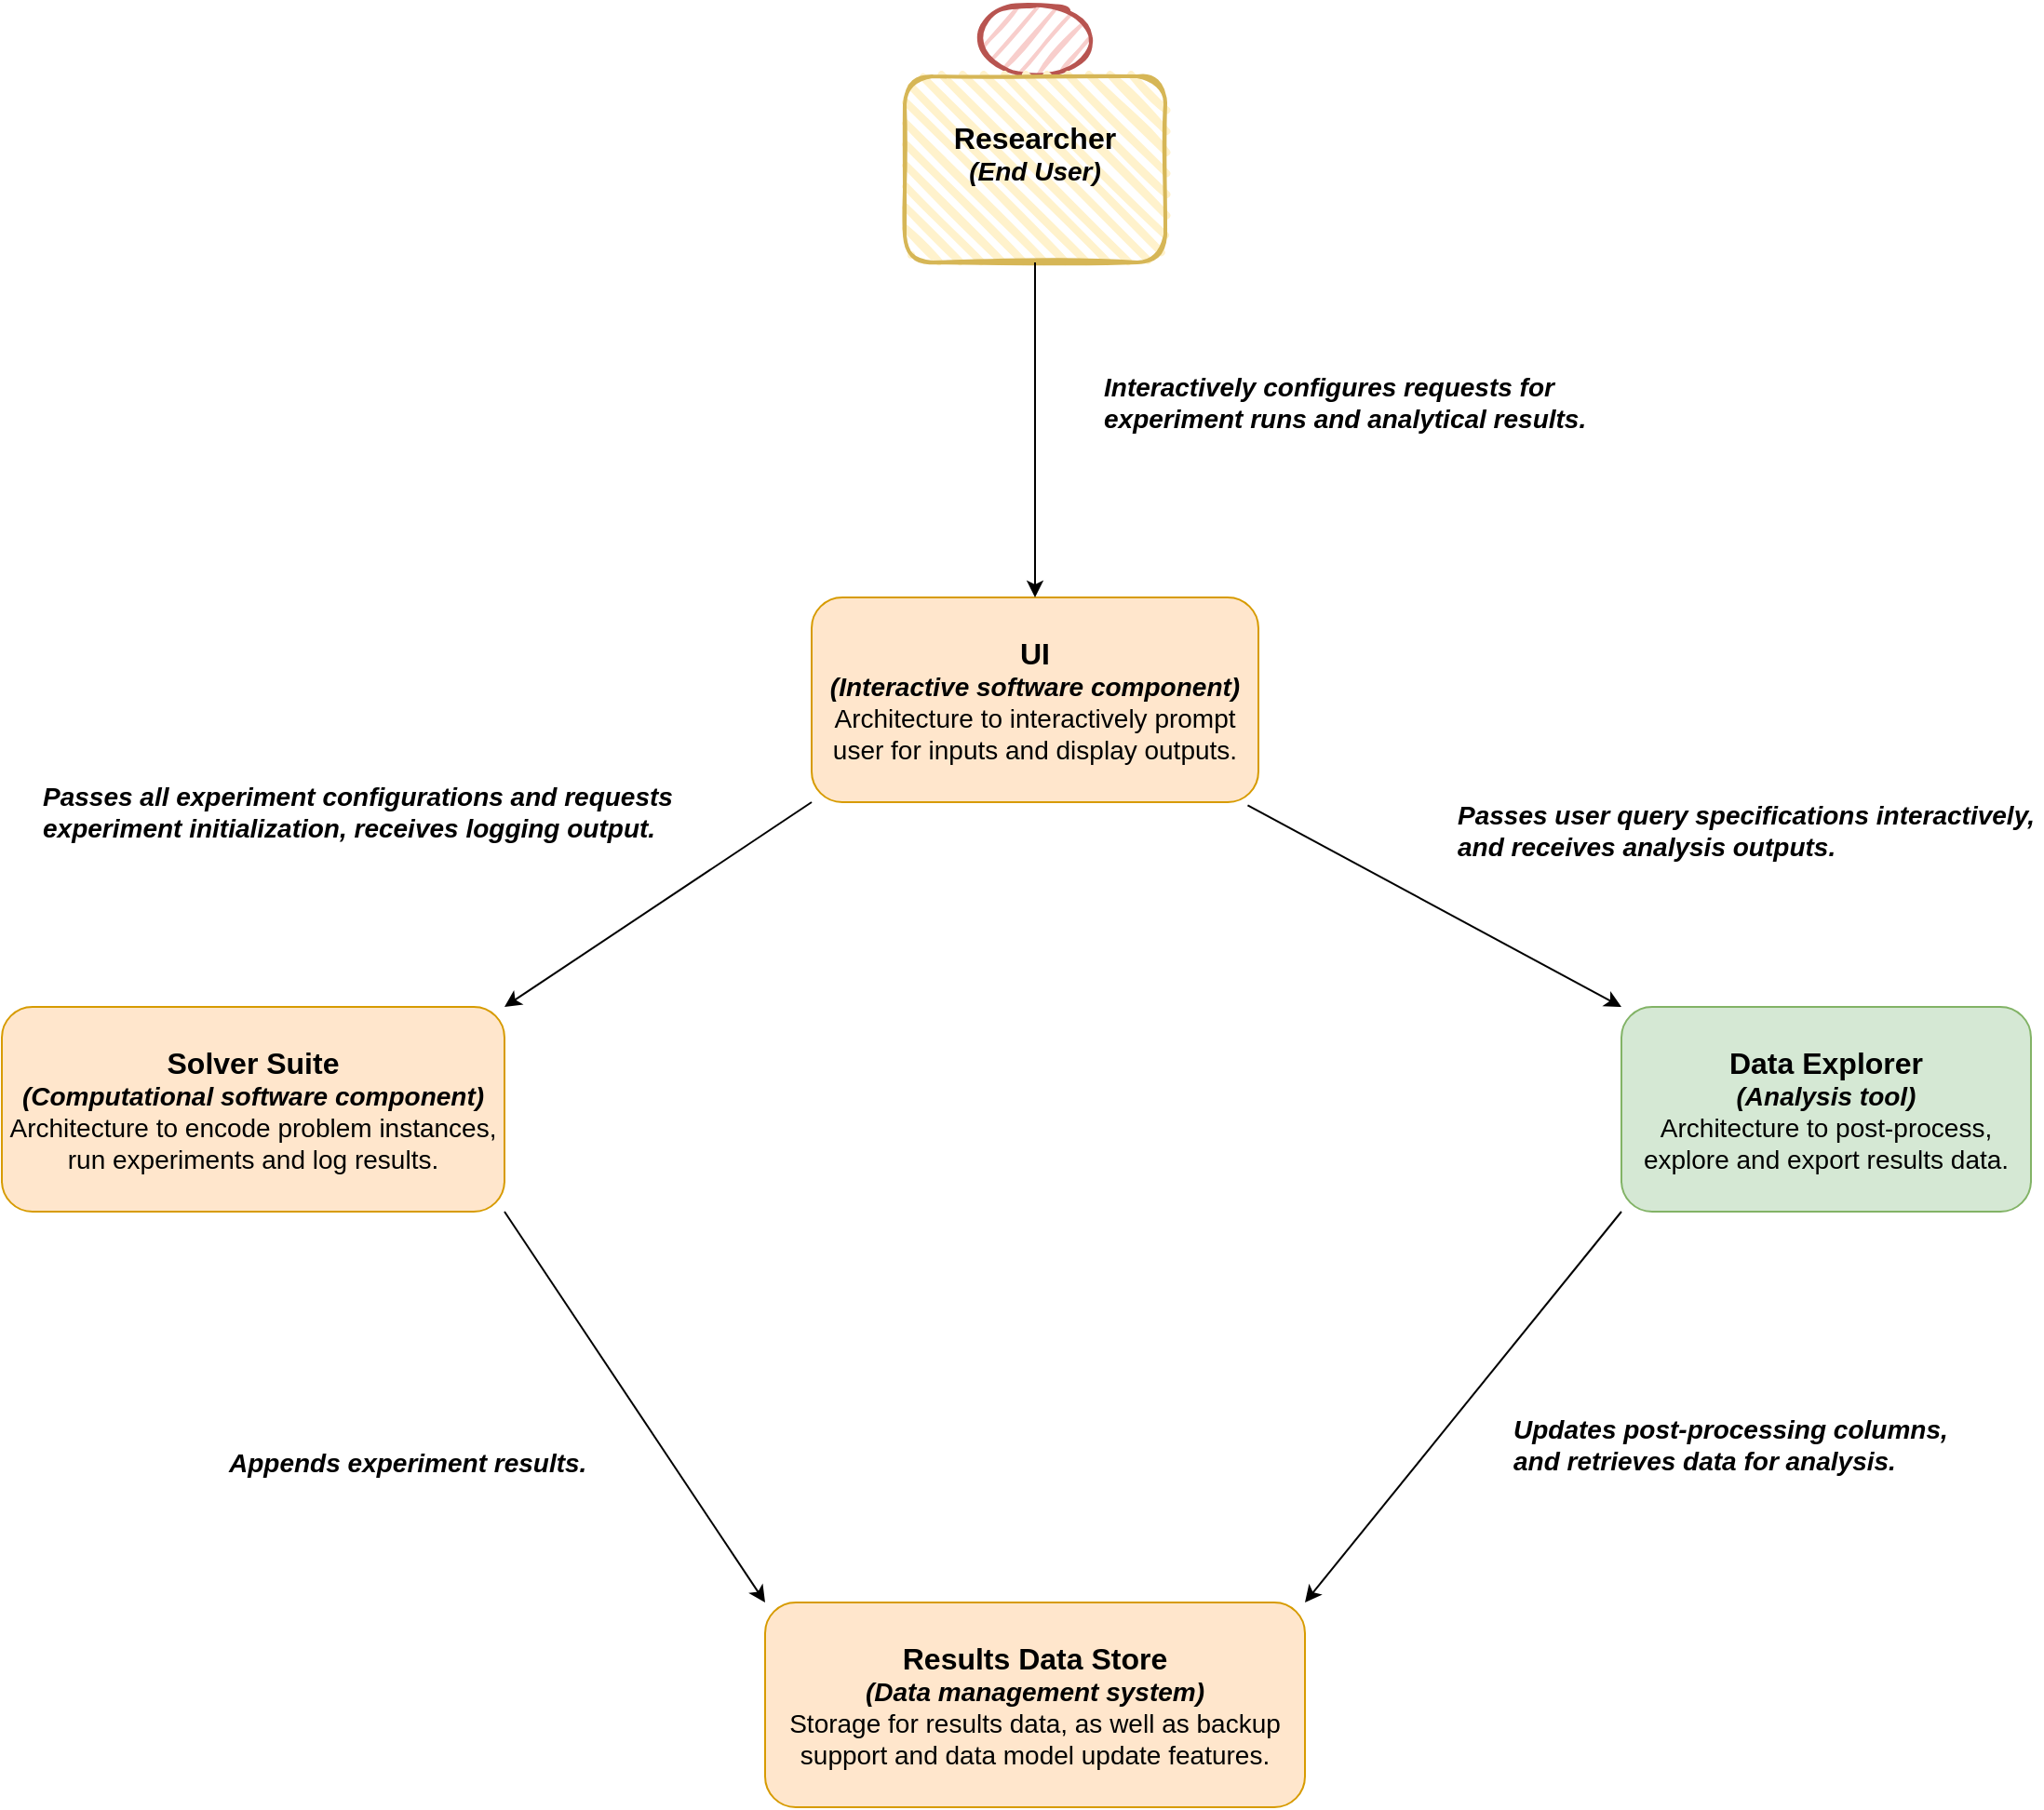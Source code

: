 <mxfile version="24.3.1" type="github">
  <diagram name="Page-1" id="tMpC0LhPOoGcTv_hHfYI">
    <mxGraphModel dx="2043" dy="844" grid="1" gridSize="10" guides="1" tooltips="1" connect="1" arrows="1" fold="1" page="1" pageScale="1" pageWidth="850" pageHeight="1100" math="0" shadow="0">
      <root>
        <mxCell id="0" />
        <mxCell id="1" parent="0" />
        <mxCell id="NSehEJJ4nhmmulNn3Ske-30" value="&lt;font style=&quot;font-size: 16px;&quot;&gt;Data Explorer&lt;/font&gt;&lt;div&gt;&lt;i&gt;(Analysis tool)&lt;/i&gt;&lt;/div&gt;&lt;div&gt;&lt;span style=&quot;font-weight: normal;&quot;&gt;Architecture to post-process, explore and export results data.&lt;/span&gt;&lt;/div&gt;" style="rounded=1;whiteSpace=wrap;html=1;fillColor=#d5e8d4;strokeColor=#82b366;fontSize=14;fontStyle=1" vertex="1" parent="1">
          <mxGeometry x="740" y="550" width="220" height="110" as="geometry" />
        </mxCell>
        <mxCell id="NSehEJJ4nhmmulNn3Ske-41" value="" style="endArrow=classic;html=1;rounded=0;exitX=0;exitY=1;exitDx=0;exitDy=0;entryX=1;entryY=0;entryDx=0;entryDy=0;" edge="1" parent="1" source="NSehEJJ4nhmmulNn3Ske-30" target="NSehEJJ4nhmmulNn3Ske-50">
          <mxGeometry width="50" height="50" relative="1" as="geometry">
            <mxPoint x="455" y="370" as="sourcePoint" />
            <mxPoint x="525" y="680" as="targetPoint" />
          </mxGeometry>
        </mxCell>
        <mxCell id="NSehEJJ4nhmmulNn3Ske-45" value="" style="endArrow=classic;html=1;rounded=0;entryX=0;entryY=0;entryDx=0;entryDy=0;exitX=1;exitY=1;exitDx=0;exitDy=0;" edge="1" parent="1" source="NSehEJJ4nhmmulNn3Ske-51" target="NSehEJJ4nhmmulNn3Ske-50">
          <mxGeometry width="50" height="50" relative="1" as="geometry">
            <mxPoint x="340" y="560" as="sourcePoint" />
            <mxPoint x="405" y="680" as="targetPoint" />
          </mxGeometry>
        </mxCell>
        <mxCell id="NSehEJJ4nhmmulNn3Ske-48" value="" style="endArrow=classic;html=1;rounded=0;entryX=0;entryY=0;entryDx=0;entryDy=0;exitX=0.976;exitY=1.015;exitDx=0;exitDy=0;exitPerimeter=0;" edge="1" parent="1" source="NSehEJJ4nhmmulNn3Ske-49" target="NSehEJJ4nhmmulNn3Ske-30">
          <mxGeometry width="50" height="50" relative="1" as="geometry">
            <mxPoint x="540" y="360" as="sourcePoint" />
            <mxPoint x="500" y="420" as="targetPoint" />
          </mxGeometry>
        </mxCell>
        <mxCell id="NSehEJJ4nhmmulNn3Ske-49" value="&lt;div&gt;&lt;font size=&quot;3&quot;&gt;UI&lt;/font&gt;&lt;/div&gt;&lt;div&gt;&lt;i&gt;(Interactive software component)&lt;/i&gt;&lt;/div&gt;&lt;div&gt;&lt;span style=&quot;font-weight: normal;&quot;&gt;Architecture to interactively prompt user for inputs and display outputs.&lt;/span&gt;&lt;/div&gt;" style="rounded=1;whiteSpace=wrap;html=1;fillColor=#ffe6cc;strokeColor=#d79b00;fontSize=14;fontStyle=1" vertex="1" parent="1">
          <mxGeometry x="305" y="330" width="240" height="110" as="geometry" />
        </mxCell>
        <mxCell id="NSehEJJ4nhmmulNn3Ske-50" value="&lt;div&gt;&lt;font size=&quot;3&quot;&gt;Results Data Store&lt;/font&gt;&lt;/div&gt;&lt;div&gt;&lt;i&gt;(Data management system)&lt;/i&gt;&lt;/div&gt;&lt;div&gt;&lt;span style=&quot;font-weight: normal;&quot;&gt;Storage for results data, as well as backup support and data model update features.&lt;/span&gt;&lt;br&gt;&lt;/div&gt;" style="rounded=1;whiteSpace=wrap;html=1;fillColor=#ffe6cc;strokeColor=#d79b00;fontSize=14;fontStyle=1" vertex="1" parent="1">
          <mxGeometry x="280" y="870" width="290" height="110" as="geometry" />
        </mxCell>
        <mxCell id="NSehEJJ4nhmmulNn3Ske-51" value="&lt;div&gt;&lt;font size=&quot;3&quot;&gt;Solver Suite&lt;/font&gt;&lt;/div&gt;&lt;div&gt;&lt;i&gt;(Computational software component)&lt;/i&gt;&lt;/div&gt;&lt;div&gt;&lt;span style=&quot;font-weight: normal;&quot;&gt;Architecture to encode problem instances, run experiments and &lt;/span&gt;&lt;span style=&quot;font-weight: 400;&quot;&gt;log results.&lt;/span&gt;&lt;/div&gt;" style="rounded=1;whiteSpace=wrap;html=1;fillColor=#ffe6cc;strokeColor=#d79b00;fontSize=14;fontStyle=1" vertex="1" parent="1">
          <mxGeometry x="-130" y="550" width="270" height="110" as="geometry" />
        </mxCell>
        <mxCell id="NSehEJJ4nhmmulNn3Ske-52" value="Passes user query specifications interactively,&amp;nbsp;&lt;div&gt;and receives analysis outputs.&lt;/div&gt;" style="text;html=1;align=left;verticalAlign=middle;resizable=0;points=[];autosize=1;strokeColor=none;fillColor=none;fontSize=14;fontStyle=3" vertex="1" parent="1">
          <mxGeometry x="650" y="430" width="310" height="50" as="geometry" />
        </mxCell>
        <mxCell id="NSehEJJ4nhmmulNn3Ske-53" value="Updates post-processing columns,&amp;nbsp;&lt;div&gt;and retrieves data for analysis.&lt;/div&gt;" style="text;html=1;align=left;verticalAlign=middle;resizable=0;points=[];autosize=1;strokeColor=none;fillColor=none;fontSize=14;fontStyle=3" vertex="1" parent="1">
          <mxGeometry x="680" y="760" width="240" height="50" as="geometry" />
        </mxCell>
        <mxCell id="NSehEJJ4nhmmulNn3Ske-54" value="Appends experiment results." style="text;html=1;align=left;verticalAlign=middle;resizable=0;points=[];autosize=1;strokeColor=none;fillColor=none;fontSize=14;fontStyle=3" vertex="1" parent="1">
          <mxGeometry x="-10" y="780" width="200" height="30" as="geometry" />
        </mxCell>
        <mxCell id="NSehEJJ4nhmmulNn3Ske-55" value="" style="endArrow=classic;html=1;rounded=0;entryX=1;entryY=0;entryDx=0;entryDy=0;exitX=0;exitY=1;exitDx=0;exitDy=0;" edge="1" parent="1" source="NSehEJJ4nhmmulNn3Ske-49" target="NSehEJJ4nhmmulNn3Ske-51">
          <mxGeometry width="50" height="50" relative="1" as="geometry">
            <mxPoint x="569" y="362" as="sourcePoint" />
            <mxPoint x="620" y="480" as="targetPoint" />
          </mxGeometry>
        </mxCell>
        <mxCell id="NSehEJJ4nhmmulNn3Ske-56" value="Passes all experiment configurations and requests&amp;nbsp;&lt;div&gt;experiment initialization, receives logging output.&lt;/div&gt;" style="text;html=1;align=left;verticalAlign=middle;resizable=0;points=[];autosize=1;strokeColor=none;fillColor=none;fontSize=14;fontStyle=3" vertex="1" parent="1">
          <mxGeometry x="-110" y="420" width="340" height="50" as="geometry" />
        </mxCell>
        <mxCell id="NSehEJJ4nhmmulNn3Ske-59" value="" style="group" vertex="1" connectable="0" parent="1">
          <mxGeometry x="355" y="10" width="140" height="140" as="geometry" />
        </mxCell>
        <mxCell id="NSehEJJ4nhmmulNn3Ske-57" value="" style="ellipse;whiteSpace=wrap;html=1;strokeWidth=2;fillWeight=2;hachureGap=8;fillColor=#f8cecc;fillStyle=dots;sketch=1;strokeColor=#b85450;" vertex="1" parent="NSehEJJ4nhmmulNn3Ske-59">
          <mxGeometry x="40" width="60" height="40" as="geometry" />
        </mxCell>
        <mxCell id="NSehEJJ4nhmmulNn3Ske-58" value="&lt;div style=&quot;font-weight: 700;&quot;&gt;&lt;font size=&quot;3&quot;&gt;Researcher&lt;/font&gt;&lt;/div&gt;&lt;div style=&quot;font-size: 14px; font-weight: 700;&quot;&gt;&lt;i&gt;(End User)&lt;/i&gt;&lt;/div&gt;&lt;div style=&quot;font-size: 14px; font-weight: 700;&quot;&gt;&lt;br&gt;&lt;/div&gt;" style="rounded=1;whiteSpace=wrap;html=1;strokeWidth=2;fillWeight=4;hachureGap=8;hachureAngle=45;fillColor=#fff2cc;sketch=1;strokeColor=#d6b656;" vertex="1" parent="NSehEJJ4nhmmulNn3Ske-59">
          <mxGeometry y="40" width="140" height="100" as="geometry" />
        </mxCell>
        <mxCell id="NSehEJJ4nhmmulNn3Ske-61" value="" style="endArrow=classic;html=1;rounded=0;exitX=0.5;exitY=1;exitDx=0;exitDy=0;entryX=0.5;entryY=0;entryDx=0;entryDy=0;" edge="1" parent="1" source="NSehEJJ4nhmmulNn3Ske-58" target="NSehEJJ4nhmmulNn3Ske-49">
          <mxGeometry width="50" height="50" relative="1" as="geometry">
            <mxPoint x="430" y="450" as="sourcePoint" />
            <mxPoint x="480" y="400" as="targetPoint" />
          </mxGeometry>
        </mxCell>
        <mxCell id="NSehEJJ4nhmmulNn3Ske-62" value="Interactively configures requests for&amp;nbsp;&lt;div&gt;experiment runs and analytical results.&lt;/div&gt;" style="text;html=1;align=left;verticalAlign=middle;resizable=0;points=[];autosize=1;strokeColor=none;fillColor=none;fontSize=14;fontStyle=3" vertex="1" parent="1">
          <mxGeometry x="460" y="200" width="260" height="50" as="geometry" />
        </mxCell>
      </root>
    </mxGraphModel>
  </diagram>
</mxfile>
